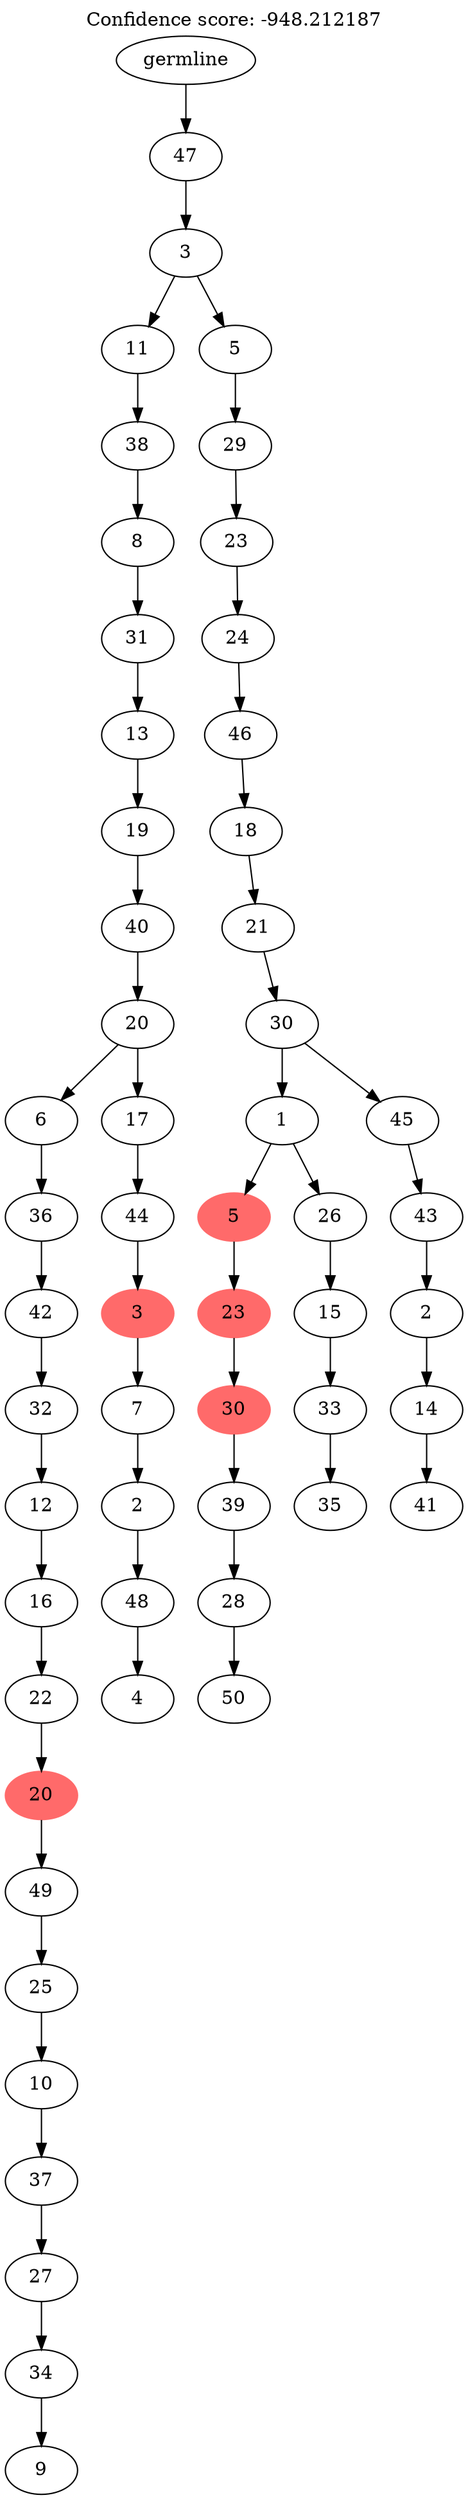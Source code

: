 digraph g {
	"55" -> "56";
	"56" [label="9"];
	"54" -> "55";
	"55" [label="34"];
	"53" -> "54";
	"54" [label="27"];
	"52" -> "53";
	"53" [label="37"];
	"51" -> "52";
	"52" [label="10"];
	"50" -> "51";
	"51" [label="25"];
	"49" -> "50";
	"50" [label="49"];
	"48" -> "49";
	"49" [color=indianred1, style=filled, label="20"];
	"47" -> "48";
	"48" [label="22"];
	"46" -> "47";
	"47" [label="16"];
	"45" -> "46";
	"46" [label="12"];
	"44" -> "45";
	"45" [label="32"];
	"43" -> "44";
	"44" [label="42"];
	"42" -> "43";
	"43" [label="36"];
	"40" -> "41";
	"41" [label="4"];
	"39" -> "40";
	"40" [label="48"];
	"38" -> "39";
	"39" [label="2"];
	"37" -> "38";
	"38" [label="7"];
	"36" -> "37";
	"37" [color=indianred1, style=filled, label="3"];
	"35" -> "36";
	"36" [label="44"];
	"34" -> "35";
	"35" [label="17"];
	"34" -> "42";
	"42" [label="6"];
	"33" -> "34";
	"34" [label="20"];
	"32" -> "33";
	"33" [label="40"];
	"31" -> "32";
	"32" [label="19"];
	"30" -> "31";
	"31" [label="13"];
	"29" -> "30";
	"30" [label="31"];
	"28" -> "29";
	"29" [label="8"];
	"27" -> "28";
	"28" [label="38"];
	"25" -> "26";
	"26" [label="50"];
	"24" -> "25";
	"25" [label="28"];
	"23" -> "24";
	"24" [label="39"];
	"22" -> "23";
	"23" [color=indianred1, style=filled, label="30"];
	"21" -> "22";
	"22" [color=indianred1, style=filled, label="23"];
	"19" -> "20";
	"20" [label="35"];
	"18" -> "19";
	"19" [label="33"];
	"17" -> "18";
	"18" [label="15"];
	"16" -> "17";
	"17" [label="26"];
	"16" -> "21";
	"21" [color=indianred1, style=filled, label="5"];
	"14" -> "15";
	"15" [label="41"];
	"13" -> "14";
	"14" [label="14"];
	"12" -> "13";
	"13" [label="2"];
	"11" -> "12";
	"12" [label="43"];
	"10" -> "11";
	"11" [label="45"];
	"10" -> "16";
	"16" [label="1"];
	"9" -> "10";
	"10" [label="30"];
	"8" -> "9";
	"9" [label="21"];
	"7" -> "8";
	"8" [label="18"];
	"6" -> "7";
	"7" [label="46"];
	"5" -> "6";
	"6" [label="24"];
	"4" -> "5";
	"5" [label="23"];
	"3" -> "4";
	"4" [label="29"];
	"2" -> "3";
	"3" [label="5"];
	"2" -> "27";
	"27" [label="11"];
	"1" -> "2";
	"2" [label="3"];
	"0" -> "1";
	"1" [label="47"];
	"0" [label="germline"];
	labelloc="t";
	label="Confidence score: -948.212187";
}
